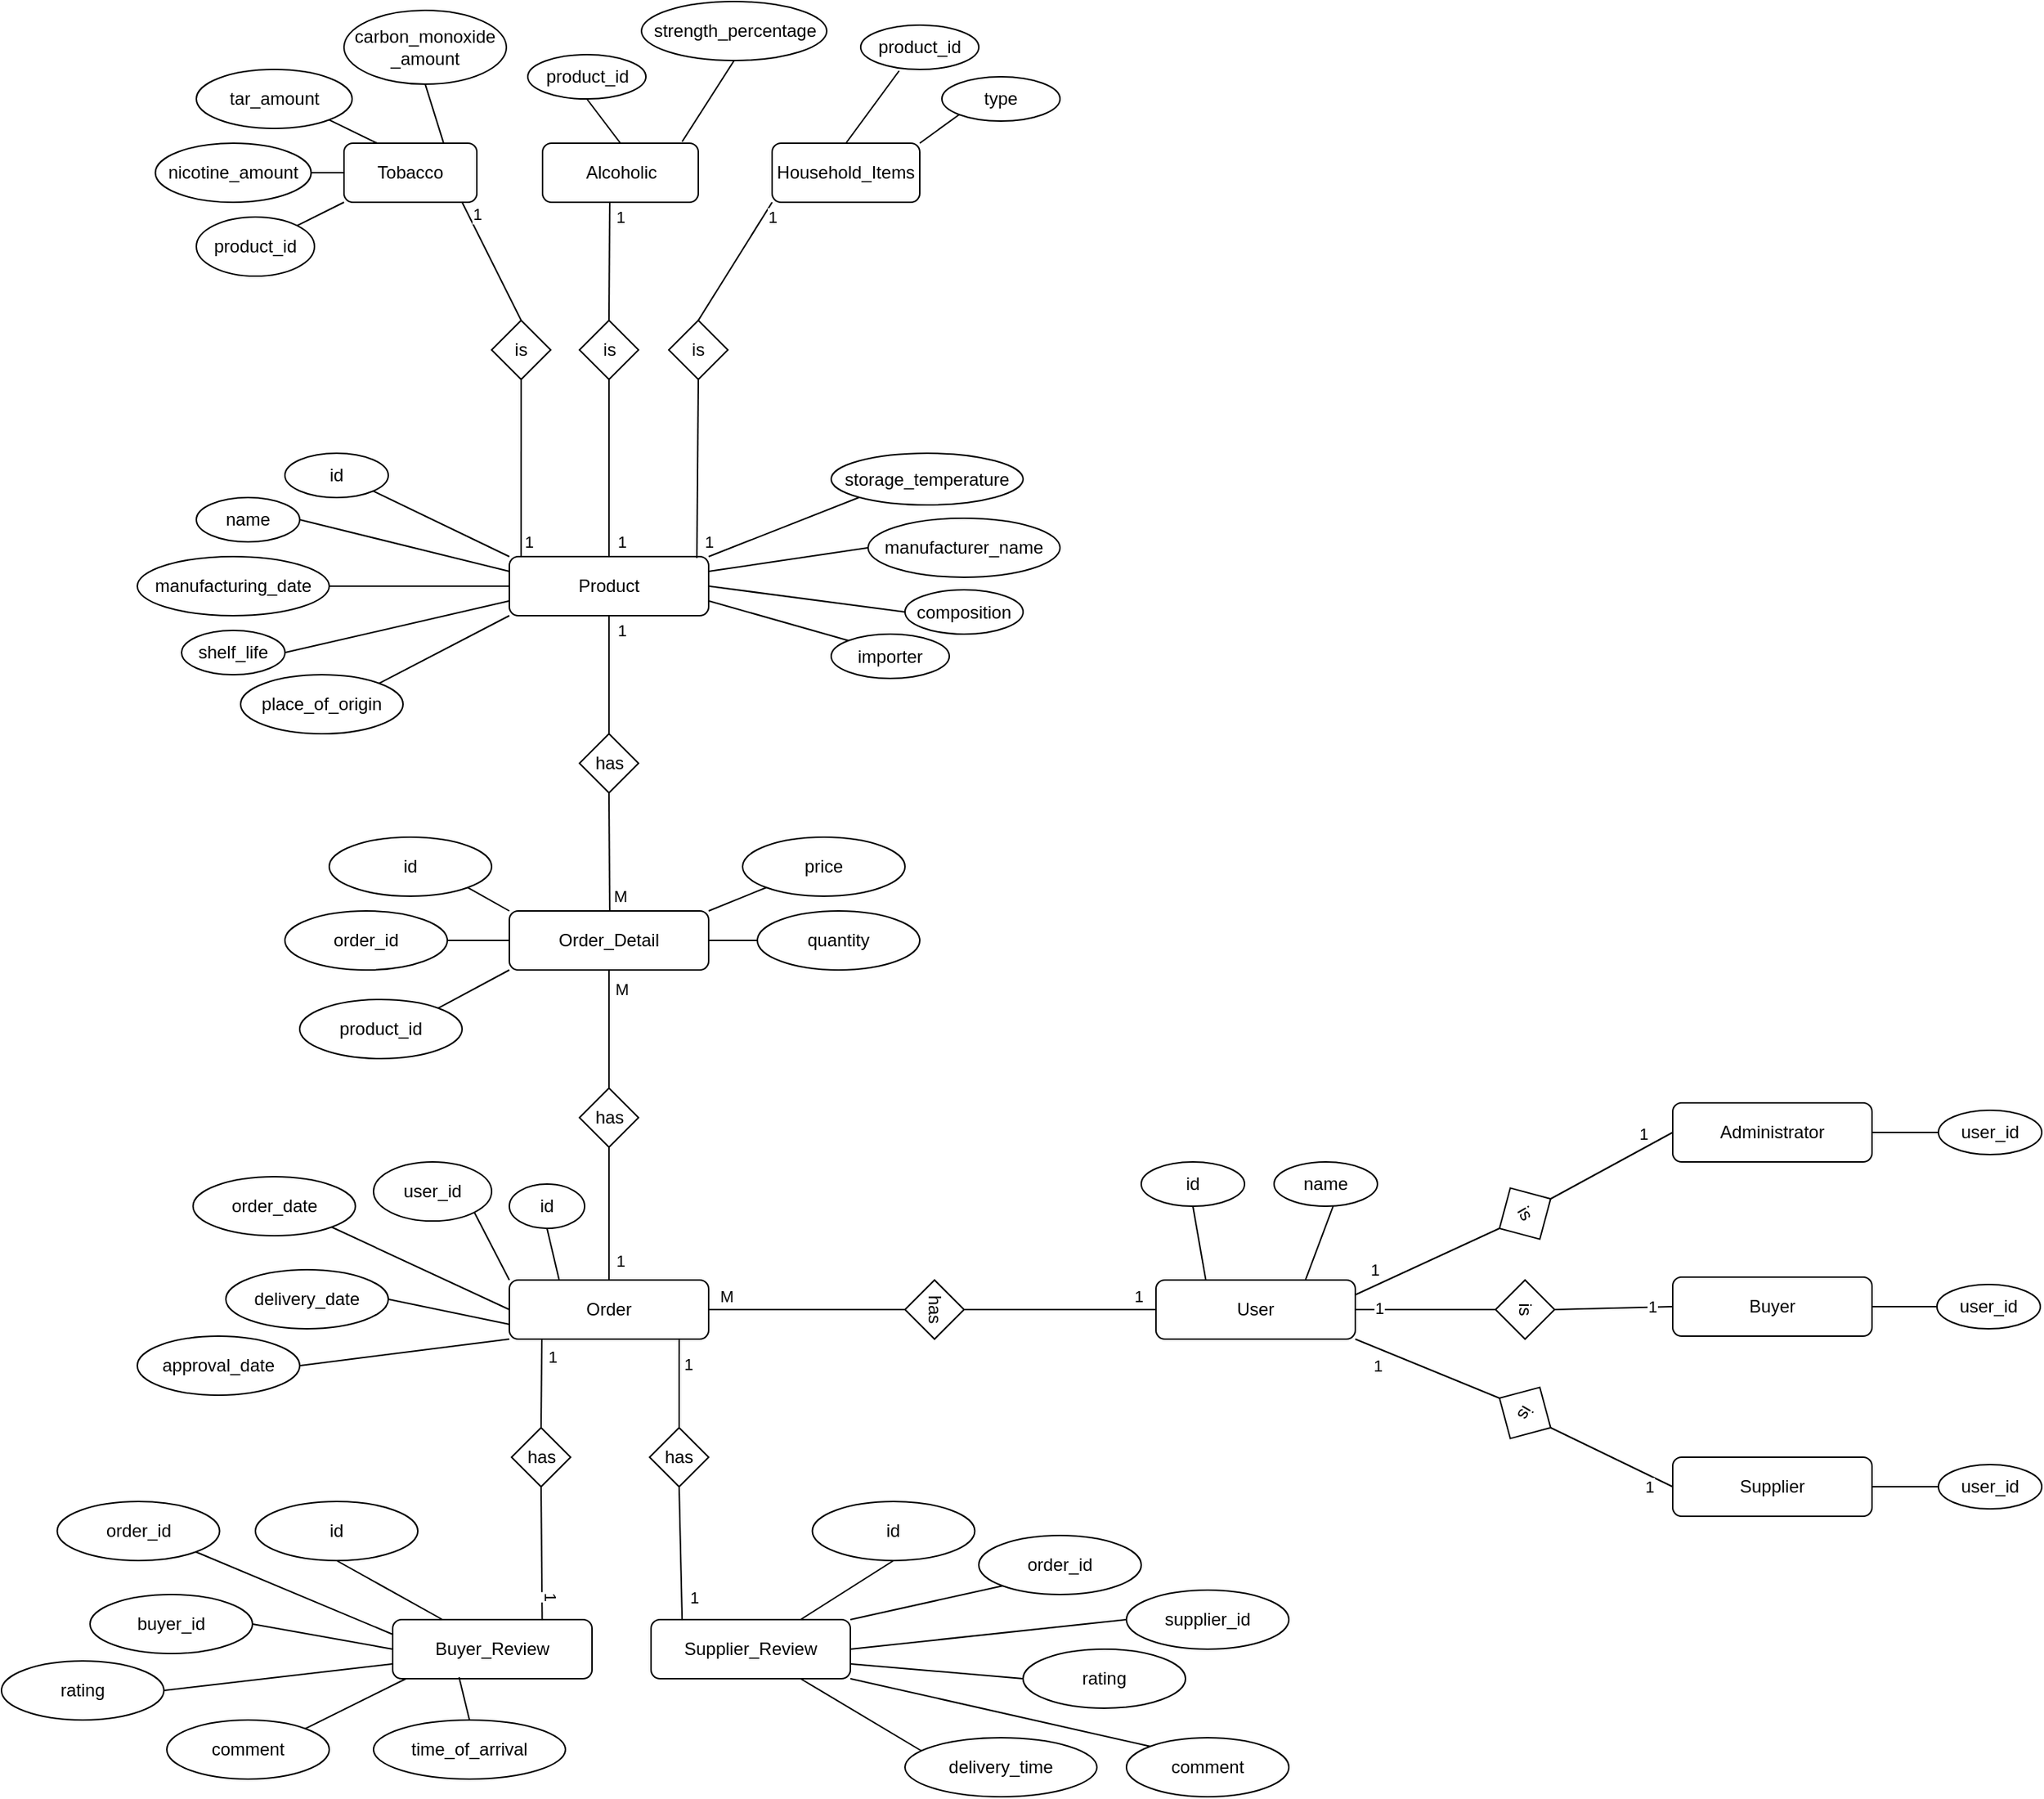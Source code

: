 <mxfile version="24.7.12">
  <diagram name="Page-1" id="4XqVKYdgBiRDm-ss3GNa">
    <mxGraphModel dx="1646" dy="1375" grid="1" gridSize="10" guides="1" tooltips="1" connect="1" arrows="1" fold="1" page="0" pageScale="1" pageWidth="850" pageHeight="1100" math="0" shadow="0">
      <root>
        <mxCell id="0" />
        <mxCell id="1" parent="0" />
        <mxCell id="VyGet-gFBxRApP3kLGEh-1" value="Product" style="rounded=1;whiteSpace=wrap;html=1;" parent="1" vertex="1">
          <mxGeometry x="312" y="-120" width="135" height="40" as="geometry" />
        </mxCell>
        <mxCell id="VyGet-gFBxRApP3kLGEh-2" value="id" style="ellipse;whiteSpace=wrap;html=1;" parent="1" vertex="1">
          <mxGeometry x="160" y="-190" width="70" height="30" as="geometry" />
        </mxCell>
        <mxCell id="VyGet-gFBxRApP3kLGEh-3" value="manufacturer_name" style="ellipse;whiteSpace=wrap;html=1;" parent="1" vertex="1">
          <mxGeometry x="555" y="-146" width="130" height="40" as="geometry" />
        </mxCell>
        <mxCell id="VyGet-gFBxRApP3kLGEh-4" value="place_of_origin" style="ellipse;whiteSpace=wrap;html=1;" parent="1" vertex="1">
          <mxGeometry x="130" y="-40" width="110" height="40" as="geometry" />
        </mxCell>
        <mxCell id="VyGet-gFBxRApP3kLGEh-5" value="shelf_life" style="ellipse;whiteSpace=wrap;html=1;" parent="1" vertex="1">
          <mxGeometry x="90" y="-70" width="70" height="30" as="geometry" />
        </mxCell>
        <mxCell id="VyGet-gFBxRApP3kLGEh-6" value="composition" style="ellipse;whiteSpace=wrap;html=1;" parent="1" vertex="1">
          <mxGeometry x="580" y="-97.5" width="80" height="30" as="geometry" />
        </mxCell>
        <mxCell id="VyGet-gFBxRApP3kLGEh-7" value="storage_temperature" style="ellipse;whiteSpace=wrap;html=1;" parent="1" vertex="1">
          <mxGeometry x="530" y="-190" width="130" height="35" as="geometry" />
        </mxCell>
        <mxCell id="VyGet-gFBxRApP3kLGEh-8" value="importer" style="ellipse;whiteSpace=wrap;html=1;" parent="1" vertex="1">
          <mxGeometry x="530" y="-67.5" width="80" height="30" as="geometry" />
        </mxCell>
        <mxCell id="VyGet-gFBxRApP3kLGEh-9" value="name" style="ellipse;whiteSpace=wrap;html=1;" parent="1" vertex="1">
          <mxGeometry x="100" y="-160" width="70" height="30" as="geometry" />
        </mxCell>
        <mxCell id="VyGet-gFBxRApP3kLGEh-10" value="manufacturing_date" style="ellipse;whiteSpace=wrap;html=1;" parent="1" vertex="1">
          <mxGeometry x="60" y="-120" width="130" height="40" as="geometry" />
        </mxCell>
        <mxCell id="VyGet-gFBxRApP3kLGEh-17" value="" style="endArrow=none;html=1;rounded=0;exitX=1;exitY=1;exitDx=0;exitDy=0;entryX=0;entryY=0;entryDx=0;entryDy=0;" parent="1" source="VyGet-gFBxRApP3kLGEh-2" target="VyGet-gFBxRApP3kLGEh-1" edge="1">
          <mxGeometry width="50" height="50" relative="1" as="geometry">
            <mxPoint x="400" y="50" as="sourcePoint" />
            <mxPoint x="450" as="targetPoint" />
          </mxGeometry>
        </mxCell>
        <mxCell id="VyGet-gFBxRApP3kLGEh-18" value="" style="endArrow=none;html=1;rounded=0;exitX=1;exitY=0.5;exitDx=0;exitDy=0;entryX=0;entryY=0.25;entryDx=0;entryDy=0;" parent="1" source="VyGet-gFBxRApP3kLGEh-9" target="VyGet-gFBxRApP3kLGEh-1" edge="1">
          <mxGeometry width="50" height="50" relative="1" as="geometry">
            <mxPoint x="230" y="-154" as="sourcePoint" />
            <mxPoint x="280" y="-80" as="targetPoint" />
          </mxGeometry>
        </mxCell>
        <mxCell id="VyGet-gFBxRApP3kLGEh-19" value="" style="endArrow=none;html=1;rounded=0;exitX=1;exitY=0.5;exitDx=0;exitDy=0;entryX=0;entryY=0.5;entryDx=0;entryDy=0;" parent="1" source="VyGet-gFBxRApP3kLGEh-10" target="VyGet-gFBxRApP3kLGEh-1" edge="1">
          <mxGeometry width="50" height="50" relative="1" as="geometry">
            <mxPoint x="180" y="-135" as="sourcePoint" />
            <mxPoint x="300" y="-100" as="targetPoint" />
          </mxGeometry>
        </mxCell>
        <mxCell id="VyGet-gFBxRApP3kLGEh-20" value="" style="endArrow=none;html=1;rounded=0;exitX=0;exitY=0.75;exitDx=0;exitDy=0;entryX=1;entryY=0.5;entryDx=0;entryDy=0;" parent="1" source="VyGet-gFBxRApP3kLGEh-1" target="VyGet-gFBxRApP3kLGEh-5" edge="1">
          <mxGeometry width="50" height="50" relative="1" as="geometry">
            <mxPoint x="390" y="60" as="sourcePoint" />
            <mxPoint x="505" y="60" as="targetPoint" />
          </mxGeometry>
        </mxCell>
        <mxCell id="VyGet-gFBxRApP3kLGEh-21" value="" style="endArrow=none;html=1;rounded=0;exitX=0;exitY=1;exitDx=0;exitDy=0;entryX=1;entryY=0;entryDx=0;entryDy=0;" parent="1" source="VyGet-gFBxRApP3kLGEh-1" target="VyGet-gFBxRApP3kLGEh-4" edge="1">
          <mxGeometry width="50" height="50" relative="1" as="geometry">
            <mxPoint x="330" y="-20" as="sourcePoint" />
            <mxPoint x="445" y="-20" as="targetPoint" />
          </mxGeometry>
        </mxCell>
        <mxCell id="VyGet-gFBxRApP3kLGEh-23" value="" style="endArrow=none;html=1;rounded=0;exitX=0;exitY=1;exitDx=0;exitDy=0;entryX=1;entryY=0;entryDx=0;entryDy=0;" parent="1" source="VyGet-gFBxRApP3kLGEh-7" target="VyGet-gFBxRApP3kLGEh-1" edge="1">
          <mxGeometry width="50" height="50" relative="1" as="geometry">
            <mxPoint x="430" y="90" as="sourcePoint" />
            <mxPoint x="545" y="90" as="targetPoint" />
          </mxGeometry>
        </mxCell>
        <mxCell id="VyGet-gFBxRApP3kLGEh-24" value="" style="endArrow=none;html=1;rounded=0;exitX=0;exitY=0.5;exitDx=0;exitDy=0;entryX=1;entryY=0.25;entryDx=0;entryDy=0;" parent="1" source="VyGet-gFBxRApP3kLGEh-3" target="VyGet-gFBxRApP3kLGEh-1" edge="1">
          <mxGeometry width="50" height="50" relative="1" as="geometry">
            <mxPoint x="518" y="-153" as="sourcePoint" />
            <mxPoint x="457" y="-110" as="targetPoint" />
          </mxGeometry>
        </mxCell>
        <mxCell id="VyGet-gFBxRApP3kLGEh-25" value="" style="endArrow=none;html=1;rounded=0;exitX=1;exitY=0.5;exitDx=0;exitDy=0;entryX=0;entryY=0.5;entryDx=0;entryDy=0;" parent="1" source="VyGet-gFBxRApP3kLGEh-1" target="VyGet-gFBxRApP3kLGEh-6" edge="1">
          <mxGeometry width="50" height="50" relative="1" as="geometry">
            <mxPoint x="340" y="70" as="sourcePoint" />
            <mxPoint x="455" y="70" as="targetPoint" />
          </mxGeometry>
        </mxCell>
        <mxCell id="VyGet-gFBxRApP3kLGEh-26" value="" style="endArrow=none;html=1;rounded=0;exitX=1;exitY=0.75;exitDx=0;exitDy=0;entryX=0;entryY=0;entryDx=0;entryDy=0;" parent="1" source="VyGet-gFBxRApP3kLGEh-1" target="VyGet-gFBxRApP3kLGEh-8" edge="1">
          <mxGeometry width="50" height="50" relative="1" as="geometry">
            <mxPoint x="410" y="40" as="sourcePoint" />
            <mxPoint x="525" y="40" as="targetPoint" />
          </mxGeometry>
        </mxCell>
        <mxCell id="VyGet-gFBxRApP3kLGEh-30" value="" style="endArrow=none;html=1;rounded=0;exitX=0.059;exitY=0;exitDx=0;exitDy=0;exitPerimeter=0;entryX=0.5;entryY=1;entryDx=0;entryDy=0;" parent="1" source="VyGet-gFBxRApP3kLGEh-1" target="VyGet-gFBxRApP3kLGEh-33" edge="1">
          <mxGeometry width="50" height="50" relative="1" as="geometry">
            <mxPoint x="400" y="-50" as="sourcePoint" />
            <mxPoint x="320" y="-280" as="targetPoint" />
          </mxGeometry>
        </mxCell>
        <mxCell id="VyGet-gFBxRApP3kLGEh-66" value="1" style="edgeLabel;html=1;align=center;verticalAlign=middle;resizable=0;points=[];" parent="VyGet-gFBxRApP3kLGEh-30" vertex="1" connectable="0">
          <mxGeometry x="-0.6" relative="1" as="geometry">
            <mxPoint x="5" y="14" as="offset" />
          </mxGeometry>
        </mxCell>
        <mxCell id="VyGet-gFBxRApP3kLGEh-31" value="" style="endArrow=none;html=1;rounded=0;exitX=0.5;exitY=0;exitDx=0;exitDy=0;entryX=0.5;entryY=1;entryDx=0;entryDy=0;" parent="1" source="VyGet-gFBxRApP3kLGEh-1" target="VyGet-gFBxRApP3kLGEh-34" edge="1">
          <mxGeometry width="50" height="50" relative="1" as="geometry">
            <mxPoint x="330" y="-110" as="sourcePoint" />
            <mxPoint x="380" y="-280" as="targetPoint" />
          </mxGeometry>
        </mxCell>
        <mxCell id="VyGet-gFBxRApP3kLGEh-68" value="1" style="edgeLabel;html=1;align=center;verticalAlign=middle;resizable=0;points=[];" parent="VyGet-gFBxRApP3kLGEh-31" vertex="1" connectable="0">
          <mxGeometry x="-0.533" y="-3" relative="1" as="geometry">
            <mxPoint x="5" y="18" as="offset" />
          </mxGeometry>
        </mxCell>
        <mxCell id="VyGet-gFBxRApP3kLGEh-32" value="" style="endArrow=none;html=1;rounded=0;exitX=0.941;exitY=0.025;exitDx=0;exitDy=0;exitPerimeter=0;entryX=0.5;entryY=1;entryDx=0;entryDy=0;" parent="1" source="VyGet-gFBxRApP3kLGEh-1" target="VyGet-gFBxRApP3kLGEh-35" edge="1">
          <mxGeometry width="50" height="50" relative="1" as="geometry">
            <mxPoint x="440" y="-200" as="sourcePoint" />
            <mxPoint x="440" y="-280" as="targetPoint" />
          </mxGeometry>
        </mxCell>
        <mxCell id="VyGet-gFBxRApP3kLGEh-70" value="1" style="edgeLabel;html=1;align=center;verticalAlign=middle;resizable=0;points=[];" parent="VyGet-gFBxRApP3kLGEh-32" vertex="1" connectable="0">
          <mxGeometry x="-0.785" y="1" relative="1" as="geometry">
            <mxPoint x="9" y="2" as="offset" />
          </mxGeometry>
        </mxCell>
        <mxCell id="VyGet-gFBxRApP3kLGEh-33" value="is" style="rhombus;whiteSpace=wrap;html=1;" parent="1" vertex="1">
          <mxGeometry x="300" y="-280" width="40" height="40" as="geometry" />
        </mxCell>
        <mxCell id="VyGet-gFBxRApP3kLGEh-34" value="is" style="rhombus;whiteSpace=wrap;html=1;" parent="1" vertex="1">
          <mxGeometry x="359.5" y="-280" width="40" height="40" as="geometry" />
        </mxCell>
        <mxCell id="VyGet-gFBxRApP3kLGEh-35" value="is" style="rhombus;whiteSpace=wrap;html=1;" parent="1" vertex="1">
          <mxGeometry x="420" y="-280" width="40" height="40" as="geometry" />
        </mxCell>
        <mxCell id="VyGet-gFBxRApP3kLGEh-36" value="" style="endArrow=none;html=1;rounded=0;exitX=0.5;exitY=0;exitDx=0;exitDy=0;" parent="1" source="VyGet-gFBxRApP3kLGEh-33" edge="1">
          <mxGeometry width="50" height="50" relative="1" as="geometry">
            <mxPoint x="312" y="-320" as="sourcePoint" />
            <mxPoint x="280" y="-360" as="targetPoint" />
          </mxGeometry>
        </mxCell>
        <mxCell id="VyGet-gFBxRApP3kLGEh-67" value="1" style="edgeLabel;html=1;align=center;verticalAlign=middle;resizable=0;points=[];" parent="VyGet-gFBxRApP3kLGEh-36" vertex="1" connectable="0">
          <mxGeometry x="0.75" relative="1" as="geometry">
            <mxPoint x="5" y="-2" as="offset" />
          </mxGeometry>
        </mxCell>
        <mxCell id="VyGet-gFBxRApP3kLGEh-37" value="" style="endArrow=none;html=1;rounded=0;exitX=0.5;exitY=0;exitDx=0;exitDy=0;" parent="1" source="VyGet-gFBxRApP3kLGEh-34" edge="1">
          <mxGeometry width="50" height="50" relative="1" as="geometry">
            <mxPoint x="379" y="-300" as="sourcePoint" />
            <mxPoint x="380" y="-360" as="targetPoint" />
          </mxGeometry>
        </mxCell>
        <mxCell id="VyGet-gFBxRApP3kLGEh-69" value="1" style="edgeLabel;html=1;align=center;verticalAlign=middle;resizable=0;points=[];" parent="VyGet-gFBxRApP3kLGEh-37" vertex="1" connectable="0">
          <mxGeometry x="0.75" y="1" relative="1" as="geometry">
            <mxPoint x="8" as="offset" />
          </mxGeometry>
        </mxCell>
        <mxCell id="VyGet-gFBxRApP3kLGEh-38" value="" style="endArrow=none;html=1;rounded=0;exitX=0.5;exitY=0;exitDx=0;exitDy=0;entryX=0;entryY=1;entryDx=0;entryDy=0;" parent="1" source="VyGet-gFBxRApP3kLGEh-35" target="VyGet-gFBxRApP3kLGEh-44" edge="1">
          <mxGeometry width="50" height="50" relative="1" as="geometry">
            <mxPoint x="430" y="-300" as="sourcePoint" />
            <mxPoint x="480" y="-360" as="targetPoint" />
          </mxGeometry>
        </mxCell>
        <mxCell id="VyGet-gFBxRApP3kLGEh-71" value="1" style="edgeLabel;html=1;align=center;verticalAlign=middle;resizable=0;points=[];" parent="VyGet-gFBxRApP3kLGEh-38" vertex="1" connectable="0">
          <mxGeometry x="0.418" y="1" relative="1" as="geometry">
            <mxPoint x="15" y="-13" as="offset" />
          </mxGeometry>
        </mxCell>
        <mxCell id="VyGet-gFBxRApP3kLGEh-39" value="Tobacco" style="rounded=1;whiteSpace=wrap;html=1;" parent="1" vertex="1">
          <mxGeometry x="200" y="-400" width="90" height="40" as="geometry" />
        </mxCell>
        <mxCell id="VyGet-gFBxRApP3kLGEh-44" value="Household_Items" style="rounded=1;whiteSpace=wrap;html=1;" parent="1" vertex="1">
          <mxGeometry x="490" y="-400" width="100" height="40" as="geometry" />
        </mxCell>
        <mxCell id="VyGet-gFBxRApP3kLGEh-45" value="Alcoholic" style="rounded=1;whiteSpace=wrap;html=1;" parent="1" vertex="1">
          <mxGeometry x="334.5" y="-400" width="105.5" height="40" as="geometry" />
        </mxCell>
        <mxCell id="VyGet-gFBxRApP3kLGEh-46" value="" style="endArrow=none;html=1;rounded=0;entryX=1;entryY=0;entryDx=0;entryDy=0;exitX=0;exitY=1;exitDx=0;exitDy=0;" parent="1" source="VyGet-gFBxRApP3kLGEh-39" target="VyGet-gFBxRApP3kLGEh-49" edge="1">
          <mxGeometry width="50" height="50" relative="1" as="geometry">
            <mxPoint x="216" y="-400" as="sourcePoint" />
            <mxPoint x="190" y="-440" as="targetPoint" />
          </mxGeometry>
        </mxCell>
        <mxCell id="VyGet-gFBxRApP3kLGEh-47" value="" style="endArrow=none;html=1;rounded=0;exitX=0;exitY=0.5;exitDx=0;exitDy=0;entryX=1;entryY=0.5;entryDx=0;entryDy=0;" parent="1" source="VyGet-gFBxRApP3kLGEh-39" target="VyGet-gFBxRApP3kLGEh-50" edge="1">
          <mxGeometry width="50" height="50" relative="1" as="geometry">
            <mxPoint x="250" y="-450" as="sourcePoint" />
            <mxPoint x="240" y="-440" as="targetPoint" />
          </mxGeometry>
        </mxCell>
        <mxCell id="VyGet-gFBxRApP3kLGEh-48" value="" style="endArrow=none;html=1;rounded=0;exitX=0.25;exitY=0;exitDx=0;exitDy=0;entryX=1;entryY=1;entryDx=0;entryDy=0;" parent="1" source="VyGet-gFBxRApP3kLGEh-39" target="VyGet-gFBxRApP3kLGEh-53" edge="1">
          <mxGeometry width="50" height="50" relative="1" as="geometry">
            <mxPoint x="310" y="-500" as="sourcePoint" />
            <mxPoint x="268" y="-440" as="targetPoint" />
          </mxGeometry>
        </mxCell>
        <mxCell id="VyGet-gFBxRApP3kLGEh-49" value="product_id" style="ellipse;whiteSpace=wrap;html=1;" parent="1" vertex="1">
          <mxGeometry x="100" y="-350" width="80" height="40" as="geometry" />
        </mxCell>
        <mxCell id="VyGet-gFBxRApP3kLGEh-50" value="nicotine_amount" style="ellipse;whiteSpace=wrap;html=1;" parent="1" vertex="1">
          <mxGeometry x="72.25" y="-400" width="105.5" height="40" as="geometry" />
        </mxCell>
        <mxCell id="VyGet-gFBxRApP3kLGEh-53" value="tar_amount" style="ellipse;whiteSpace=wrap;html=1;" parent="1" vertex="1">
          <mxGeometry x="100" y="-450" width="105.5" height="40" as="geometry" />
        </mxCell>
        <mxCell id="VyGet-gFBxRApP3kLGEh-54" value="carbon_monoxide&lt;div&gt;_amount&lt;/div&gt;" style="ellipse;whiteSpace=wrap;html=1;" parent="1" vertex="1">
          <mxGeometry x="200" y="-490" width="110" height="50" as="geometry" />
        </mxCell>
        <mxCell id="VyGet-gFBxRApP3kLGEh-56" value="" style="endArrow=none;html=1;rounded=0;exitX=0.5;exitY=1;exitDx=0;exitDy=0;entryX=0.75;entryY=0;entryDx=0;entryDy=0;" parent="1" source="VyGet-gFBxRApP3kLGEh-54" target="VyGet-gFBxRApP3kLGEh-39" edge="1">
          <mxGeometry width="50" height="50" relative="1" as="geometry">
            <mxPoint x="233" y="-390" as="sourcePoint" />
            <mxPoint x="210" y="-406" as="targetPoint" />
          </mxGeometry>
        </mxCell>
        <mxCell id="VyGet-gFBxRApP3kLGEh-57" value="strength_percentage" style="ellipse;whiteSpace=wrap;html=1;" parent="1" vertex="1">
          <mxGeometry x="401.5" y="-496" width="125.5" height="40" as="geometry" />
        </mxCell>
        <mxCell id="VyGet-gFBxRApP3kLGEh-58" value="" style="endArrow=none;html=1;rounded=0;exitX=0.5;exitY=1;exitDx=0;exitDy=0;entryX=0.896;entryY=-0.025;entryDx=0;entryDy=0;entryPerimeter=0;" parent="1" source="VyGet-gFBxRApP3kLGEh-57" target="VyGet-gFBxRApP3kLGEh-45" edge="1">
          <mxGeometry width="50" height="50" relative="1" as="geometry">
            <mxPoint x="278" y="-410" as="sourcePoint" />
            <mxPoint x="278" y="-390" as="targetPoint" />
          </mxGeometry>
        </mxCell>
        <mxCell id="VyGet-gFBxRApP3kLGEh-59" value="product_id" style="ellipse;whiteSpace=wrap;html=1;" parent="1" vertex="1">
          <mxGeometry x="324.5" y="-460" width="80" height="30" as="geometry" />
        </mxCell>
        <mxCell id="VyGet-gFBxRApP3kLGEh-60" value="" style="endArrow=none;html=1;rounded=0;entryX=0.5;entryY=0;entryDx=0;entryDy=0;exitX=0.5;exitY=1;exitDx=0;exitDy=0;" parent="1" source="VyGet-gFBxRApP3kLGEh-59" target="VyGet-gFBxRApP3kLGEh-45" edge="1">
          <mxGeometry width="50" height="50" relative="1" as="geometry">
            <mxPoint x="210" y="-350" as="sourcePoint" />
            <mxPoint x="178" y="-334" as="targetPoint" />
          </mxGeometry>
        </mxCell>
        <mxCell id="VyGet-gFBxRApP3kLGEh-61" value="product_id" style="ellipse;whiteSpace=wrap;html=1;" parent="1" vertex="1">
          <mxGeometry x="550" y="-480" width="80" height="30" as="geometry" />
        </mxCell>
        <mxCell id="VyGet-gFBxRApP3kLGEh-62" value="" style="endArrow=none;html=1;rounded=0;entryX=0.325;entryY=1.033;entryDx=0;entryDy=0;exitX=0.5;exitY=0;exitDx=0;exitDy=0;entryPerimeter=0;" parent="1" source="VyGet-gFBxRApP3kLGEh-44" target="VyGet-gFBxRApP3kLGEh-61" edge="1">
          <mxGeometry width="50" height="50" relative="1" as="geometry">
            <mxPoint x="375" y="-420" as="sourcePoint" />
            <mxPoint x="397" y="-390" as="targetPoint" />
          </mxGeometry>
        </mxCell>
        <mxCell id="VyGet-gFBxRApP3kLGEh-63" value="" style="endArrow=none;html=1;rounded=0;exitX=1;exitY=0;exitDx=0;exitDy=0;entryX=0;entryY=1;entryDx=0;entryDy=0;" parent="1" source="VyGet-gFBxRApP3kLGEh-44" target="VyGet-gFBxRApP3kLGEh-64" edge="1">
          <mxGeometry width="50" height="50" relative="1" as="geometry">
            <mxPoint x="550" y="-390" as="sourcePoint" />
            <mxPoint x="620" y="-420" as="targetPoint" />
          </mxGeometry>
        </mxCell>
        <mxCell id="VyGet-gFBxRApP3kLGEh-64" value="type" style="ellipse;whiteSpace=wrap;html=1;" parent="1" vertex="1">
          <mxGeometry x="605" y="-445" width="80" height="30" as="geometry" />
        </mxCell>
        <mxCell id="5VRgg_MjnfKO351LVxNz-1" value="" style="endArrow=none;html=1;rounded=0;entryX=0.5;entryY=1;entryDx=0;entryDy=0;exitX=0.5;exitY=0;exitDx=0;exitDy=0;" edge="1" parent="1" source="5VRgg_MjnfKO351LVxNz-3">
          <mxGeometry width="50" height="50" relative="1" as="geometry">
            <mxPoint x="380" y="30" as="sourcePoint" />
            <mxPoint x="379.5" y="-80" as="targetPoint" />
          </mxGeometry>
        </mxCell>
        <mxCell id="5VRgg_MjnfKO351LVxNz-105" value="1" style="edgeLabel;html=1;align=center;verticalAlign=middle;resizable=0;points=[];" vertex="1" connectable="0" parent="5VRgg_MjnfKO351LVxNz-1">
          <mxGeometry x="0.75" relative="1" as="geometry">
            <mxPoint x="8" as="offset" />
          </mxGeometry>
        </mxCell>
        <mxCell id="5VRgg_MjnfKO351LVxNz-3" value="has" style="rhombus;whiteSpace=wrap;html=1;" vertex="1" parent="1">
          <mxGeometry x="359.5" width="40" height="40" as="geometry" />
        </mxCell>
        <mxCell id="5VRgg_MjnfKO351LVxNz-4" value="" style="endArrow=none;html=1;rounded=0;entryX=0.5;entryY=1;entryDx=0;entryDy=0;" edge="1" parent="1" target="5VRgg_MjnfKO351LVxNz-3">
          <mxGeometry width="50" height="50" relative="1" as="geometry">
            <mxPoint x="380" y="120" as="sourcePoint" />
            <mxPoint x="379" y="50" as="targetPoint" />
          </mxGeometry>
        </mxCell>
        <mxCell id="5VRgg_MjnfKO351LVxNz-106" value="M" style="edgeLabel;html=1;align=center;verticalAlign=middle;resizable=0;points=[];" vertex="1" connectable="0" parent="5VRgg_MjnfKO351LVxNz-4">
          <mxGeometry x="-0.675" relative="1" as="geometry">
            <mxPoint x="7" y="3" as="offset" />
          </mxGeometry>
        </mxCell>
        <mxCell id="5VRgg_MjnfKO351LVxNz-7" value="Order_Detail" style="rounded=1;whiteSpace=wrap;html=1;" vertex="1" parent="1">
          <mxGeometry x="312" y="120" width="135" height="40" as="geometry" />
        </mxCell>
        <mxCell id="5VRgg_MjnfKO351LVxNz-8" value="" style="endArrow=none;html=1;rounded=0;exitX=0;exitY=0;exitDx=0;exitDy=0;entryX=1;entryY=1;entryDx=0;entryDy=0;" edge="1" parent="1" source="5VRgg_MjnfKO351LVxNz-7" target="5VRgg_MjnfKO351LVxNz-13">
          <mxGeometry width="50" height="50" relative="1" as="geometry">
            <mxPoint x="278" y="140" as="sourcePoint" />
            <mxPoint x="270" y="110" as="targetPoint" />
          </mxGeometry>
        </mxCell>
        <mxCell id="5VRgg_MjnfKO351LVxNz-9" value="" style="endArrow=none;html=1;rounded=0;exitX=0;exitY=0.5;exitDx=0;exitDy=0;entryX=1;entryY=0.5;entryDx=0;entryDy=0;" edge="1" parent="1" source="5VRgg_MjnfKO351LVxNz-7" target="5VRgg_MjnfKO351LVxNz-14">
          <mxGeometry width="50" height="50" relative="1" as="geometry">
            <mxPoint x="332" y="-60" as="sourcePoint" />
            <mxPoint x="270" y="140" as="targetPoint" />
          </mxGeometry>
        </mxCell>
        <mxCell id="5VRgg_MjnfKO351LVxNz-10" value="" style="endArrow=none;html=1;rounded=0;exitX=0;exitY=1;exitDx=0;exitDy=0;entryX=1;entryY=0;entryDx=0;entryDy=0;" edge="1" parent="1" source="5VRgg_MjnfKO351LVxNz-7" target="5VRgg_MjnfKO351LVxNz-15">
          <mxGeometry width="50" height="50" relative="1" as="geometry">
            <mxPoint x="342" y="-50" as="sourcePoint" />
            <mxPoint x="280" y="170" as="targetPoint" />
          </mxGeometry>
        </mxCell>
        <mxCell id="5VRgg_MjnfKO351LVxNz-11" value="" style="endArrow=none;html=1;rounded=0;entryX=1;entryY=0;entryDx=0;entryDy=0;exitX=0;exitY=1;exitDx=0;exitDy=0;" edge="1" parent="1" source="5VRgg_MjnfKO351LVxNz-17" target="5VRgg_MjnfKO351LVxNz-7">
          <mxGeometry width="50" height="50" relative="1" as="geometry">
            <mxPoint x="480" y="100" as="sourcePoint" />
            <mxPoint x="264" y="6" as="targetPoint" />
          </mxGeometry>
        </mxCell>
        <mxCell id="5VRgg_MjnfKO351LVxNz-12" value="" style="endArrow=none;html=1;rounded=0;entryX=1;entryY=0.5;entryDx=0;entryDy=0;exitX=0;exitY=0.5;exitDx=0;exitDy=0;" edge="1" parent="1" source="5VRgg_MjnfKO351LVxNz-16" target="5VRgg_MjnfKO351LVxNz-7">
          <mxGeometry width="50" height="50" relative="1" as="geometry">
            <mxPoint x="480" y="140" as="sourcePoint" />
            <mxPoint x="274" y="16" as="targetPoint" />
          </mxGeometry>
        </mxCell>
        <mxCell id="5VRgg_MjnfKO351LVxNz-13" value="id" style="ellipse;whiteSpace=wrap;html=1;" vertex="1" parent="1">
          <mxGeometry x="190" y="70" width="110" height="40" as="geometry" />
        </mxCell>
        <mxCell id="5VRgg_MjnfKO351LVxNz-14" value="order_id" style="ellipse;whiteSpace=wrap;html=1;" vertex="1" parent="1">
          <mxGeometry x="160" y="120" width="110" height="40" as="geometry" />
        </mxCell>
        <mxCell id="5VRgg_MjnfKO351LVxNz-15" value="product_id" style="ellipse;whiteSpace=wrap;html=1;" vertex="1" parent="1">
          <mxGeometry x="170" y="180" width="110" height="40" as="geometry" />
        </mxCell>
        <mxCell id="5VRgg_MjnfKO351LVxNz-16" value="quantity" style="ellipse;whiteSpace=wrap;html=1;" vertex="1" parent="1">
          <mxGeometry x="480" y="120" width="110" height="40" as="geometry" />
        </mxCell>
        <mxCell id="5VRgg_MjnfKO351LVxNz-17" value="price" style="ellipse;whiteSpace=wrap;html=1;" vertex="1" parent="1">
          <mxGeometry x="470" y="70" width="110" height="40" as="geometry" />
        </mxCell>
        <mxCell id="5VRgg_MjnfKO351LVxNz-18" value="has" style="rhombus;whiteSpace=wrap;html=1;" vertex="1" parent="1">
          <mxGeometry x="359.5" y="240" width="40" height="40" as="geometry" />
        </mxCell>
        <mxCell id="5VRgg_MjnfKO351LVxNz-19" value="" style="endArrow=none;html=1;rounded=0;exitX=0.5;exitY=0;exitDx=0;exitDy=0;entryX=0.5;entryY=1;entryDx=0;entryDy=0;" edge="1" source="5VRgg_MjnfKO351LVxNz-18" parent="1" target="5VRgg_MjnfKO351LVxNz-7">
          <mxGeometry width="50" height="50" relative="1" as="geometry">
            <mxPoint x="380" y="270" as="sourcePoint" />
            <mxPoint x="380" y="170" as="targetPoint" />
          </mxGeometry>
        </mxCell>
        <mxCell id="5VRgg_MjnfKO351LVxNz-114" value="M" style="edgeLabel;html=1;align=center;verticalAlign=middle;resizable=0;points=[];" vertex="1" connectable="0" parent="5VRgg_MjnfKO351LVxNz-19">
          <mxGeometry x="0.675" y="-1" relative="1" as="geometry">
            <mxPoint x="7" as="offset" />
          </mxGeometry>
        </mxCell>
        <mxCell id="5VRgg_MjnfKO351LVxNz-20" value="" style="endArrow=none;html=1;rounded=0;entryX=0.5;entryY=1;entryDx=0;entryDy=0;exitX=0.5;exitY=0;exitDx=0;exitDy=0;" edge="1" target="5VRgg_MjnfKO351LVxNz-18" parent="1" source="5VRgg_MjnfKO351LVxNz-29">
          <mxGeometry width="50" height="50" relative="1" as="geometry">
            <mxPoint x="380" y="360" as="sourcePoint" />
            <mxPoint x="379" y="290" as="targetPoint" />
          </mxGeometry>
        </mxCell>
        <mxCell id="5VRgg_MjnfKO351LVxNz-115" value="1" style="edgeLabel;html=1;align=center;verticalAlign=middle;resizable=0;points=[];" vertex="1" connectable="0" parent="5VRgg_MjnfKO351LVxNz-20">
          <mxGeometry x="-0.711" y="-2" relative="1" as="geometry">
            <mxPoint x="5" as="offset" />
          </mxGeometry>
        </mxCell>
        <mxCell id="5VRgg_MjnfKO351LVxNz-23" value="" style="endArrow=none;html=1;rounded=0;exitX=0.25;exitY=0;exitDx=0;exitDy=0;entryX=0.5;entryY=1;entryDx=0;entryDy=0;" edge="1" source="5VRgg_MjnfKO351LVxNz-29" target="5VRgg_MjnfKO351LVxNz-26" parent="1">
          <mxGeometry width="50" height="50" relative="1" as="geometry">
            <mxPoint x="278" y="380" as="sourcePoint" />
            <mxPoint x="270" y="350" as="targetPoint" />
          </mxGeometry>
        </mxCell>
        <mxCell id="5VRgg_MjnfKO351LVxNz-24" value="" style="endArrow=none;html=1;rounded=0;exitX=0;exitY=0;exitDx=0;exitDy=0;entryX=1;entryY=1;entryDx=0;entryDy=0;" edge="1" source="5VRgg_MjnfKO351LVxNz-29" target="5VRgg_MjnfKO351LVxNz-27" parent="1">
          <mxGeometry width="50" height="50" relative="1" as="geometry">
            <mxPoint x="332" y="180" as="sourcePoint" />
            <mxPoint x="270" y="380" as="targetPoint" />
          </mxGeometry>
        </mxCell>
        <mxCell id="5VRgg_MjnfKO351LVxNz-25" value="" style="endArrow=none;html=1;rounded=0;exitX=0;exitY=0.5;exitDx=0;exitDy=0;entryX=1;entryY=1;entryDx=0;entryDy=0;" edge="1" source="5VRgg_MjnfKO351LVxNz-29" target="5VRgg_MjnfKO351LVxNz-28" parent="1">
          <mxGeometry width="50" height="50" relative="1" as="geometry">
            <mxPoint x="342" y="190" as="sourcePoint" />
            <mxPoint x="280" y="410" as="targetPoint" />
          </mxGeometry>
        </mxCell>
        <mxCell id="5VRgg_MjnfKO351LVxNz-26" value="id" style="ellipse;whiteSpace=wrap;html=1;" vertex="1" parent="1">
          <mxGeometry x="312" y="305" width="51" height="30" as="geometry" />
        </mxCell>
        <mxCell id="5VRgg_MjnfKO351LVxNz-27" value="user_id" style="ellipse;whiteSpace=wrap;html=1;" vertex="1" parent="1">
          <mxGeometry x="220" y="290" width="80" height="40" as="geometry" />
        </mxCell>
        <mxCell id="5VRgg_MjnfKO351LVxNz-28" value="order_date" style="ellipse;whiteSpace=wrap;html=1;" vertex="1" parent="1">
          <mxGeometry x="97.75" y="300" width="110" height="40" as="geometry" />
        </mxCell>
        <mxCell id="5VRgg_MjnfKO351LVxNz-29" value="Order" style="rounded=1;whiteSpace=wrap;html=1;" vertex="1" parent="1">
          <mxGeometry x="312" y="370" width="135" height="40" as="geometry" />
        </mxCell>
        <mxCell id="5VRgg_MjnfKO351LVxNz-31" value="approval_date" style="ellipse;whiteSpace=wrap;html=1;" vertex="1" parent="1">
          <mxGeometry x="60" y="408" width="110" height="40" as="geometry" />
        </mxCell>
        <mxCell id="5VRgg_MjnfKO351LVxNz-32" value="" style="endArrow=none;html=1;rounded=0;entryX=1;entryY=0.5;entryDx=0;entryDy=0;exitX=0;exitY=1;exitDx=0;exitDy=0;" edge="1" parent="1" source="5VRgg_MjnfKO351LVxNz-29" target="5VRgg_MjnfKO351LVxNz-31">
          <mxGeometry width="50" height="50" relative="1" as="geometry">
            <mxPoint x="310" y="420" as="sourcePoint" />
            <mxPoint x="250" y="380" as="targetPoint" />
          </mxGeometry>
        </mxCell>
        <mxCell id="5VRgg_MjnfKO351LVxNz-33" value="delivery_date" style="ellipse;whiteSpace=wrap;html=1;" vertex="1" parent="1">
          <mxGeometry x="120" y="363" width="110" height="40" as="geometry" />
        </mxCell>
        <mxCell id="5VRgg_MjnfKO351LVxNz-34" value="" style="endArrow=none;html=1;rounded=0;entryX=1;entryY=0.5;entryDx=0;entryDy=0;exitX=0;exitY=0.75;exitDx=0;exitDy=0;" edge="1" parent="1" source="5VRgg_MjnfKO351LVxNz-29" target="5VRgg_MjnfKO351LVxNz-33">
          <mxGeometry width="50" height="50" relative="1" as="geometry">
            <mxPoint x="320" y="440" as="sourcePoint" />
            <mxPoint x="250" y="410" as="targetPoint" />
          </mxGeometry>
        </mxCell>
        <mxCell id="5VRgg_MjnfKO351LVxNz-35" value="has" style="rhombus;whiteSpace=wrap;html=1;rotation=90;" vertex="1" parent="1">
          <mxGeometry x="580" y="370" width="40" height="40" as="geometry" />
        </mxCell>
        <mxCell id="5VRgg_MjnfKO351LVxNz-36" value="" style="endArrow=none;html=1;rounded=0;exitX=0.5;exitY=0;exitDx=0;exitDy=0;" edge="1" source="5VRgg_MjnfKO351LVxNz-35" parent="1">
          <mxGeometry width="50" height="50" relative="1" as="geometry">
            <mxPoint x="630.5" y="330" as="sourcePoint" />
            <mxPoint x="750" y="390" as="targetPoint" />
          </mxGeometry>
        </mxCell>
        <mxCell id="5VRgg_MjnfKO351LVxNz-109" value="1" style="edgeLabel;html=1;align=center;verticalAlign=middle;resizable=0;points=[];" vertex="1" connectable="0" parent="5VRgg_MjnfKO351LVxNz-36">
          <mxGeometry x="0.815" relative="1" as="geometry">
            <mxPoint y="-9" as="offset" />
          </mxGeometry>
        </mxCell>
        <mxCell id="5VRgg_MjnfKO351LVxNz-37" value="" style="endArrow=none;html=1;rounded=0;entryX=0.5;entryY=1;entryDx=0;entryDy=0;exitX=1;exitY=0.5;exitDx=0;exitDy=0;" edge="1" target="5VRgg_MjnfKO351LVxNz-35" parent="1" source="5VRgg_MjnfKO351LVxNz-29">
          <mxGeometry width="50" height="50" relative="1" as="geometry">
            <mxPoint x="630.5" y="430" as="sourcePoint" />
            <mxPoint x="629.5" y="350" as="targetPoint" />
          </mxGeometry>
        </mxCell>
        <mxCell id="5VRgg_MjnfKO351LVxNz-108" value="M" style="edgeLabel;html=1;align=center;verticalAlign=middle;resizable=0;points=[];" vertex="1" connectable="0" parent="5VRgg_MjnfKO351LVxNz-37">
          <mxGeometry x="-0.82" y="-2" relative="1" as="geometry">
            <mxPoint y="-11" as="offset" />
          </mxGeometry>
        </mxCell>
        <mxCell id="5VRgg_MjnfKO351LVxNz-38" value="User" style="rounded=1;whiteSpace=wrap;html=1;" vertex="1" parent="1">
          <mxGeometry x="750" y="370" width="135" height="40" as="geometry" />
        </mxCell>
        <mxCell id="5VRgg_MjnfKO351LVxNz-41" value="" style="endArrow=none;html=1;rounded=0;entryX=0.25;entryY=0;entryDx=0;entryDy=0;exitX=0.5;exitY=1;exitDx=0;exitDy=0;" edge="1" parent="1" source="5VRgg_MjnfKO351LVxNz-42" target="5VRgg_MjnfKO351LVxNz-38">
          <mxGeometry width="50" height="50" relative="1" as="geometry">
            <mxPoint x="784" y="320" as="sourcePoint" />
            <mxPoint x="880" y="312" as="targetPoint" />
          </mxGeometry>
        </mxCell>
        <mxCell id="5VRgg_MjnfKO351LVxNz-42" value="id" style="ellipse;whiteSpace=wrap;html=1;" vertex="1" parent="1">
          <mxGeometry x="740" y="290" width="70" height="30" as="geometry" />
        </mxCell>
        <mxCell id="5VRgg_MjnfKO351LVxNz-43" value="" style="endArrow=none;html=1;rounded=0;entryX=0.75;entryY=0;entryDx=0;entryDy=0;" edge="1" parent="1" target="5VRgg_MjnfKO351LVxNz-38">
          <mxGeometry width="50" height="50" relative="1" as="geometry">
            <mxPoint x="870" y="320" as="sourcePoint" />
            <mxPoint x="794" y="380" as="targetPoint" />
          </mxGeometry>
        </mxCell>
        <mxCell id="5VRgg_MjnfKO351LVxNz-44" value="name" style="ellipse;whiteSpace=wrap;html=1;" vertex="1" parent="1">
          <mxGeometry x="830" y="290" width="70" height="30" as="geometry" />
        </mxCell>
        <mxCell id="5VRgg_MjnfKO351LVxNz-46" value="is" style="rhombus;whiteSpace=wrap;html=1;rotation=60;" vertex="1" parent="1">
          <mxGeometry x="980" y="305" width="40" height="40" as="geometry" />
        </mxCell>
        <mxCell id="5VRgg_MjnfKO351LVxNz-47" value="" style="endArrow=none;html=1;rounded=0;entryX=0.5;entryY=1;entryDx=0;entryDy=0;exitX=1;exitY=0.25;exitDx=0;exitDy=0;" edge="1" target="5VRgg_MjnfKO351LVxNz-46" parent="1" source="5VRgg_MjnfKO351LVxNz-38">
          <mxGeometry width="50" height="50" relative="1" as="geometry">
            <mxPoint x="910" y="380" as="sourcePoint" />
            <mxPoint x="1037.5" y="340" as="targetPoint" />
          </mxGeometry>
        </mxCell>
        <mxCell id="5VRgg_MjnfKO351LVxNz-116" value="1" style="edgeLabel;html=1;align=center;verticalAlign=middle;resizable=0;points=[];" vertex="1" connectable="0" parent="5VRgg_MjnfKO351LVxNz-47">
          <mxGeometry x="-0.734" relative="1" as="geometry">
            <mxPoint y="-11" as="offset" />
          </mxGeometry>
        </mxCell>
        <mxCell id="5VRgg_MjnfKO351LVxNz-48" value="1" style="endArrow=none;html=1;rounded=0;exitX=0.5;exitY=0;exitDx=0;exitDy=0;entryX=0;entryY=0.5;entryDx=0;entryDy=0;" edge="1" source="5VRgg_MjnfKO351LVxNz-46" parent="1" target="5VRgg_MjnfKO351LVxNz-49">
          <mxGeometry x="0.627" y="10" width="50" height="50" relative="1" as="geometry">
            <mxPoint x="1038.5" y="320" as="sourcePoint" />
            <mxPoint x="1090" y="420" as="targetPoint" />
            <mxPoint y="1" as="offset" />
          </mxGeometry>
        </mxCell>
        <mxCell id="5VRgg_MjnfKO351LVxNz-49" value="Administrator" style="rounded=1;whiteSpace=wrap;html=1;" vertex="1" parent="1">
          <mxGeometry x="1100" y="250" width="135" height="40" as="geometry" />
        </mxCell>
        <mxCell id="5VRgg_MjnfKO351LVxNz-52" value="is" style="rhombus;whiteSpace=wrap;html=1;rotation=90;" vertex="1" parent="1">
          <mxGeometry x="980" y="370" width="40" height="40" as="geometry" />
        </mxCell>
        <mxCell id="5VRgg_MjnfKO351LVxNz-53" value="" style="endArrow=none;html=1;rounded=0;entryX=0.5;entryY=1;entryDx=0;entryDy=0;exitX=1;exitY=0.5;exitDx=0;exitDy=0;" edge="1" parent="1" target="5VRgg_MjnfKO351LVxNz-52" source="5VRgg_MjnfKO351LVxNz-38">
          <mxGeometry width="50" height="50" relative="1" as="geometry">
            <mxPoint x="895" y="450" as="sourcePoint" />
            <mxPoint x="1047.5" y="410" as="targetPoint" />
          </mxGeometry>
        </mxCell>
        <mxCell id="5VRgg_MjnfKO351LVxNz-117" value="1" style="edgeLabel;html=1;align=center;verticalAlign=middle;resizable=0;points=[];" vertex="1" connectable="0" parent="5VRgg_MjnfKO351LVxNz-53">
          <mxGeometry x="-0.663" y="1" relative="1" as="geometry">
            <mxPoint as="offset" />
          </mxGeometry>
        </mxCell>
        <mxCell id="5VRgg_MjnfKO351LVxNz-54" value="" style="endArrow=none;html=1;rounded=0;exitX=0.5;exitY=0;exitDx=0;exitDy=0;entryX=0;entryY=0.5;entryDx=0;entryDy=0;" edge="1" parent="1" source="5VRgg_MjnfKO351LVxNz-52" target="5VRgg_MjnfKO351LVxNz-55">
          <mxGeometry width="50" height="50" relative="1" as="geometry">
            <mxPoint x="1048.5" y="390" as="sourcePoint" />
            <mxPoint x="1100" y="490" as="targetPoint" />
          </mxGeometry>
        </mxCell>
        <mxCell id="5VRgg_MjnfKO351LVxNz-118" value="1" style="edgeLabel;html=1;align=center;verticalAlign=middle;resizable=0;points=[];" vertex="1" connectable="0" parent="5VRgg_MjnfKO351LVxNz-54">
          <mxGeometry x="0.651" y="1" relative="1" as="geometry">
            <mxPoint as="offset" />
          </mxGeometry>
        </mxCell>
        <mxCell id="5VRgg_MjnfKO351LVxNz-55" value="Buyer" style="rounded=1;whiteSpace=wrap;html=1;" vertex="1" parent="1">
          <mxGeometry x="1100" y="368" width="135" height="40" as="geometry" />
        </mxCell>
        <mxCell id="5VRgg_MjnfKO351LVxNz-56" value="is" style="rhombus;whiteSpace=wrap;html=1;rotation=120;" vertex="1" parent="1">
          <mxGeometry x="980" y="440" width="40" height="40" as="geometry" />
        </mxCell>
        <mxCell id="5VRgg_MjnfKO351LVxNz-57" value="" style="endArrow=none;html=1;rounded=0;entryX=0.5;entryY=1;entryDx=0;entryDy=0;exitX=1;exitY=1;exitDx=0;exitDy=0;" edge="1" parent="1" target="5VRgg_MjnfKO351LVxNz-56" source="5VRgg_MjnfKO351LVxNz-38">
          <mxGeometry width="50" height="50" relative="1" as="geometry">
            <mxPoint x="885" y="540" as="sourcePoint" />
            <mxPoint x="1037.5" y="500" as="targetPoint" />
          </mxGeometry>
        </mxCell>
        <mxCell id="5VRgg_MjnfKO351LVxNz-119" value="1" style="edgeLabel;html=1;align=center;verticalAlign=middle;resizable=0;points=[];" vertex="1" connectable="0" parent="5VRgg_MjnfKO351LVxNz-57">
          <mxGeometry x="-0.687" y="-1" relative="1" as="geometry">
            <mxPoint y="11" as="offset" />
          </mxGeometry>
        </mxCell>
        <mxCell id="5VRgg_MjnfKO351LVxNz-58" value="" style="endArrow=none;html=1;rounded=0;exitX=0.5;exitY=0;exitDx=0;exitDy=0;entryX=0;entryY=0.5;entryDx=0;entryDy=0;" edge="1" parent="1" source="5VRgg_MjnfKO351LVxNz-56" target="5VRgg_MjnfKO351LVxNz-59">
          <mxGeometry width="50" height="50" relative="1" as="geometry">
            <mxPoint x="1038.5" y="480" as="sourcePoint" />
            <mxPoint x="1090" y="580" as="targetPoint" />
          </mxGeometry>
        </mxCell>
        <mxCell id="5VRgg_MjnfKO351LVxNz-120" value="1" style="edgeLabel;html=1;align=center;verticalAlign=middle;resizable=0;points=[];" vertex="1" connectable="0" parent="5VRgg_MjnfKO351LVxNz-58">
          <mxGeometry x="0.592" y="2" relative="1" as="geometry">
            <mxPoint y="10" as="offset" />
          </mxGeometry>
        </mxCell>
        <mxCell id="5VRgg_MjnfKO351LVxNz-59" value="Supplier" style="rounded=1;whiteSpace=wrap;html=1;" vertex="1" parent="1">
          <mxGeometry x="1100" y="490" width="135" height="40" as="geometry" />
        </mxCell>
        <mxCell id="5VRgg_MjnfKO351LVxNz-60" value="" style="endArrow=none;html=1;rounded=0;entryX=1;entryY=0.5;entryDx=0;entryDy=0;exitX=0;exitY=0.5;exitDx=0;exitDy=0;" edge="1" parent="1" source="5VRgg_MjnfKO351LVxNz-61" target="5VRgg_MjnfKO351LVxNz-49">
          <mxGeometry width="50" height="50" relative="1" as="geometry">
            <mxPoint x="1300" y="270" as="sourcePoint" />
            <mxPoint x="861" y="380" as="targetPoint" />
          </mxGeometry>
        </mxCell>
        <mxCell id="5VRgg_MjnfKO351LVxNz-61" value="user_id" style="ellipse;whiteSpace=wrap;html=1;" vertex="1" parent="1">
          <mxGeometry x="1280" y="255" width="70" height="30" as="geometry" />
        </mxCell>
        <mxCell id="5VRgg_MjnfKO351LVxNz-62" value="" style="endArrow=none;html=1;rounded=0;entryX=1;entryY=0.5;entryDx=0;entryDy=0;exitX=0;exitY=0.5;exitDx=0;exitDy=0;" edge="1" parent="1" source="5VRgg_MjnfKO351LVxNz-63" target="5VRgg_MjnfKO351LVxNz-55">
          <mxGeometry width="50" height="50" relative="1" as="geometry">
            <mxPoint x="1270" y="388" as="sourcePoint" />
            <mxPoint x="1245" y="280" as="targetPoint" />
          </mxGeometry>
        </mxCell>
        <mxCell id="5VRgg_MjnfKO351LVxNz-63" value="user_id" style="ellipse;whiteSpace=wrap;html=1;" vertex="1" parent="1">
          <mxGeometry x="1279" y="373" width="70" height="30" as="geometry" />
        </mxCell>
        <mxCell id="5VRgg_MjnfKO351LVxNz-64" value="" style="endArrow=none;html=1;rounded=0;entryX=1;entryY=0.5;entryDx=0;entryDy=0;exitX=0;exitY=0.5;exitDx=0;exitDy=0;" edge="1" parent="1" source="5VRgg_MjnfKO351LVxNz-65" target="5VRgg_MjnfKO351LVxNz-59">
          <mxGeometry width="50" height="50" relative="1" as="geometry">
            <mxPoint x="1292" y="510" as="sourcePoint" />
            <mxPoint x="1257" y="510" as="targetPoint" />
          </mxGeometry>
        </mxCell>
        <mxCell id="5VRgg_MjnfKO351LVxNz-65" value="user_id" style="ellipse;whiteSpace=wrap;html=1;" vertex="1" parent="1">
          <mxGeometry x="1280" y="495" width="70" height="30" as="geometry" />
        </mxCell>
        <mxCell id="5VRgg_MjnfKO351LVxNz-69" value="has" style="rhombus;whiteSpace=wrap;html=1;" vertex="1" parent="1">
          <mxGeometry x="313.5" y="470" width="40" height="40" as="geometry" />
        </mxCell>
        <mxCell id="5VRgg_MjnfKO351LVxNz-70" value="" style="endArrow=none;html=1;rounded=0;exitX=0.5;exitY=0;exitDx=0;exitDy=0;entryX=0.163;entryY=1;entryDx=0;entryDy=0;entryPerimeter=0;" edge="1" parent="1" source="5VRgg_MjnfKO351LVxNz-69" target="5VRgg_MjnfKO351LVxNz-29">
          <mxGeometry width="50" height="50" relative="1" as="geometry">
            <mxPoint x="355" y="530" as="sourcePoint" />
            <mxPoint x="355" y="420" as="targetPoint" />
          </mxGeometry>
        </mxCell>
        <mxCell id="5VRgg_MjnfKO351LVxNz-110" value="1" style="edgeLabel;html=1;align=center;verticalAlign=middle;resizable=0;points=[];" vertex="1" connectable="0" parent="5VRgg_MjnfKO351LVxNz-70">
          <mxGeometry x="0.601" y="-2" relative="1" as="geometry">
            <mxPoint x="5" as="offset" />
          </mxGeometry>
        </mxCell>
        <mxCell id="5VRgg_MjnfKO351LVxNz-71" value="" style="endArrow=none;html=1;rounded=0;entryX=0.5;entryY=1;entryDx=0;entryDy=0;exitX=0.75;exitY=0;exitDx=0;exitDy=0;" edge="1" parent="1" target="5VRgg_MjnfKO351LVxNz-69" source="5VRgg_MjnfKO351LVxNz-77">
          <mxGeometry width="50" height="50" relative="1" as="geometry">
            <mxPoint x="334" y="600" as="sourcePoint" />
            <mxPoint x="354" y="550" as="targetPoint" />
          </mxGeometry>
        </mxCell>
        <mxCell id="5VRgg_MjnfKO351LVxNz-111" value="1" style="edgeLabel;html=1;align=center;verticalAlign=middle;resizable=0;points=[];rotation=90;" vertex="1" connectable="0" parent="5VRgg_MjnfKO351LVxNz-71">
          <mxGeometry x="-0.645" y="-1" relative="1" as="geometry">
            <mxPoint x="5" as="offset" />
          </mxGeometry>
        </mxCell>
        <mxCell id="5VRgg_MjnfKO351LVxNz-72" value="has" style="rhombus;whiteSpace=wrap;html=1;" vertex="1" parent="1">
          <mxGeometry x="407" y="470" width="40" height="40" as="geometry" />
        </mxCell>
        <mxCell id="5VRgg_MjnfKO351LVxNz-73" value="" style="endArrow=none;html=1;rounded=0;exitX=0.5;exitY=0;exitDx=0;exitDy=0;entryX=0.852;entryY=1;entryDx=0;entryDy=0;entryPerimeter=0;" edge="1" parent="1" source="5VRgg_MjnfKO351LVxNz-72" target="5VRgg_MjnfKO351LVxNz-29">
          <mxGeometry width="50" height="50" relative="1" as="geometry">
            <mxPoint x="410.5" y="530" as="sourcePoint" />
            <mxPoint x="400" y="440" as="targetPoint" />
          </mxGeometry>
        </mxCell>
        <mxCell id="5VRgg_MjnfKO351LVxNz-112" value="1" style="edgeLabel;html=1;align=center;verticalAlign=middle;resizable=0;points=[];" vertex="1" connectable="0" parent="5VRgg_MjnfKO351LVxNz-73">
          <mxGeometry x="0.433" y="1" relative="1" as="geometry">
            <mxPoint x="7" as="offset" />
          </mxGeometry>
        </mxCell>
        <mxCell id="5VRgg_MjnfKO351LVxNz-75" value="" style="endArrow=none;html=1;rounded=0;entryX=0.5;entryY=1;entryDx=0;entryDy=0;exitX=0.156;exitY=0.025;exitDx=0;exitDy=0;exitPerimeter=0;" edge="1" parent="1" source="5VRgg_MjnfKO351LVxNz-78" target="5VRgg_MjnfKO351LVxNz-72">
          <mxGeometry width="50" height="50" relative="1" as="geometry">
            <mxPoint x="427" y="600" as="sourcePoint" />
            <mxPoint x="414.5" y="525" as="targetPoint" />
          </mxGeometry>
        </mxCell>
        <mxCell id="5VRgg_MjnfKO351LVxNz-113" value="1" style="edgeLabel;html=1;align=center;verticalAlign=middle;resizable=0;points=[];" vertex="1" connectable="0" parent="5VRgg_MjnfKO351LVxNz-75">
          <mxGeometry x="-0.627" y="-1" relative="1" as="geometry">
            <mxPoint x="7" y="1" as="offset" />
          </mxGeometry>
        </mxCell>
        <mxCell id="5VRgg_MjnfKO351LVxNz-77" value="Buyer_Review" style="rounded=1;whiteSpace=wrap;html=1;" vertex="1" parent="1">
          <mxGeometry x="233" y="600" width="135" height="40" as="geometry" />
        </mxCell>
        <mxCell id="5VRgg_MjnfKO351LVxNz-78" value="Supplier_Review" style="rounded=1;whiteSpace=wrap;html=1;" vertex="1" parent="1">
          <mxGeometry x="408" y="600" width="135" height="40" as="geometry" />
        </mxCell>
        <mxCell id="5VRgg_MjnfKO351LVxNz-79" value="" style="endArrow=none;html=1;rounded=0;exitX=0;exitY=0.25;exitDx=0;exitDy=0;entryX=1;entryY=1;entryDx=0;entryDy=0;" edge="1" parent="1" target="5VRgg_MjnfKO351LVxNz-80" source="5VRgg_MjnfKO351LVxNz-77">
          <mxGeometry width="50" height="50" relative="1" as="geometry">
            <mxPoint x="220" y="610" as="sourcePoint" />
            <mxPoint x="188" y="630" as="targetPoint" />
          </mxGeometry>
        </mxCell>
        <mxCell id="5VRgg_MjnfKO351LVxNz-80" value="order_id" style="ellipse;whiteSpace=wrap;html=1;" vertex="1" parent="1">
          <mxGeometry x="5.75" y="520" width="110" height="40" as="geometry" />
        </mxCell>
        <mxCell id="5VRgg_MjnfKO351LVxNz-81" value="rating" style="ellipse;whiteSpace=wrap;html=1;" vertex="1" parent="1">
          <mxGeometry x="-32" y="628" width="110" height="40" as="geometry" />
        </mxCell>
        <mxCell id="5VRgg_MjnfKO351LVxNz-82" value="" style="endArrow=none;html=1;rounded=0;entryX=1;entryY=0.5;entryDx=0;entryDy=0;exitX=0;exitY=0.75;exitDx=0;exitDy=0;" edge="1" parent="1" target="5VRgg_MjnfKO351LVxNz-81" source="5VRgg_MjnfKO351LVxNz-77">
          <mxGeometry width="50" height="50" relative="1" as="geometry">
            <mxPoint x="220" y="630" as="sourcePoint" />
            <mxPoint x="158" y="600" as="targetPoint" />
          </mxGeometry>
        </mxCell>
        <mxCell id="5VRgg_MjnfKO351LVxNz-83" value="buyer_id" style="ellipse;whiteSpace=wrap;html=1;" vertex="1" parent="1">
          <mxGeometry x="28" y="583" width="110" height="40" as="geometry" />
        </mxCell>
        <mxCell id="5VRgg_MjnfKO351LVxNz-84" value="" style="endArrow=none;html=1;rounded=0;entryX=1;entryY=0.5;entryDx=0;entryDy=0;exitX=0;exitY=0.5;exitDx=0;exitDy=0;" edge="1" parent="1" target="5VRgg_MjnfKO351LVxNz-83" source="5VRgg_MjnfKO351LVxNz-77">
          <mxGeometry width="50" height="50" relative="1" as="geometry">
            <mxPoint x="220" y="620" as="sourcePoint" />
            <mxPoint x="158" y="630" as="targetPoint" />
          </mxGeometry>
        </mxCell>
        <mxCell id="5VRgg_MjnfKO351LVxNz-85" value="" style="endArrow=none;html=1;rounded=0;exitX=0.067;exitY=1;exitDx=0;exitDy=0;entryX=1;entryY=0;entryDx=0;entryDy=0;exitPerimeter=0;" edge="1" parent="1" target="5VRgg_MjnfKO351LVxNz-86" source="5VRgg_MjnfKO351LVxNz-77">
          <mxGeometry width="50" height="50" relative="1" as="geometry">
            <mxPoint x="321" y="480" as="sourcePoint" />
            <mxPoint x="289" y="500" as="targetPoint" />
          </mxGeometry>
        </mxCell>
        <mxCell id="5VRgg_MjnfKO351LVxNz-86" value="comment" style="ellipse;whiteSpace=wrap;html=1;" vertex="1" parent="1">
          <mxGeometry x="80" y="668" width="110" height="40" as="geometry" />
        </mxCell>
        <mxCell id="5VRgg_MjnfKO351LVxNz-89" value="id" style="ellipse;whiteSpace=wrap;html=1;" vertex="1" parent="1">
          <mxGeometry x="140" y="520" width="110" height="40" as="geometry" />
        </mxCell>
        <mxCell id="5VRgg_MjnfKO351LVxNz-90" value="" style="endArrow=none;html=1;rounded=0;entryX=0.5;entryY=1;entryDx=0;entryDy=0;exitX=0.25;exitY=0;exitDx=0;exitDy=0;" edge="1" parent="1" target="5VRgg_MjnfKO351LVxNz-89" source="5VRgg_MjnfKO351LVxNz-77">
          <mxGeometry width="50" height="50" relative="1" as="geometry">
            <mxPoint x="321" y="490" as="sourcePoint" />
            <mxPoint x="259" y="500" as="targetPoint" />
          </mxGeometry>
        </mxCell>
        <mxCell id="5VRgg_MjnfKO351LVxNz-91" value="" style="endArrow=none;html=1;rounded=0;exitX=0.333;exitY=0.975;exitDx=0;exitDy=0;entryX=0.5;entryY=0;entryDx=0;entryDy=0;exitPerimeter=0;" edge="1" parent="1" target="5VRgg_MjnfKO351LVxNz-92" source="5VRgg_MjnfKO351LVxNz-77">
          <mxGeometry width="50" height="50" relative="1" as="geometry">
            <mxPoint x="396.055" y="640" as="sourcePoint" />
            <mxPoint x="409" y="510" as="targetPoint" />
          </mxGeometry>
        </mxCell>
        <mxCell id="5VRgg_MjnfKO351LVxNz-92" value="time_of_arrival" style="ellipse;whiteSpace=wrap;html=1;" vertex="1" parent="1">
          <mxGeometry x="220" y="668" width="130" height="40" as="geometry" />
        </mxCell>
        <mxCell id="5VRgg_MjnfKO351LVxNz-93" value="id" style="ellipse;whiteSpace=wrap;html=1;" vertex="1" parent="1">
          <mxGeometry x="517.25" y="520" width="110" height="40" as="geometry" />
        </mxCell>
        <mxCell id="5VRgg_MjnfKO351LVxNz-94" value="" style="endArrow=none;html=1;rounded=0;entryX=0.5;entryY=1;entryDx=0;entryDy=0;exitX=0.75;exitY=0;exitDx=0;exitDy=0;" edge="1" parent="1" target="5VRgg_MjnfKO351LVxNz-93" source="5VRgg_MjnfKO351LVxNz-78">
          <mxGeometry width="50" height="50" relative="1" as="geometry">
            <mxPoint x="490" y="610" as="sourcePoint" />
            <mxPoint x="636.25" y="500" as="targetPoint" />
          </mxGeometry>
        </mxCell>
        <mxCell id="5VRgg_MjnfKO351LVxNz-95" value="" style="endArrow=none;html=1;rounded=0;exitX=1;exitY=0;exitDx=0;exitDy=0;entryX=0;entryY=1;entryDx=0;entryDy=0;" edge="1" parent="1" target="5VRgg_MjnfKO351LVxNz-96" source="5VRgg_MjnfKO351LVxNz-78">
          <mxGeometry width="50" height="50" relative="1" as="geometry">
            <mxPoint x="863" y="644" as="sourcePoint" />
            <mxPoint x="818" y="664" as="targetPoint" />
          </mxGeometry>
        </mxCell>
        <mxCell id="5VRgg_MjnfKO351LVxNz-96" value="order_id" style="ellipse;whiteSpace=wrap;html=1;" vertex="1" parent="1">
          <mxGeometry x="630" y="543" width="110" height="40" as="geometry" />
        </mxCell>
        <mxCell id="5VRgg_MjnfKO351LVxNz-97" value="rating" style="ellipse;whiteSpace=wrap;html=1;" vertex="1" parent="1">
          <mxGeometry x="660" y="620" width="110" height="40" as="geometry" />
        </mxCell>
        <mxCell id="5VRgg_MjnfKO351LVxNz-98" value="" style="endArrow=none;html=1;rounded=0;entryX=0;entryY=0.5;entryDx=0;entryDy=0;exitX=1;exitY=0.75;exitDx=0;exitDy=0;" edge="1" parent="1" target="5VRgg_MjnfKO351LVxNz-97" source="5VRgg_MjnfKO351LVxNz-78">
          <mxGeometry width="50" height="50" relative="1" as="geometry">
            <mxPoint x="863" y="664" as="sourcePoint" />
            <mxPoint x="788" y="634" as="targetPoint" />
          </mxGeometry>
        </mxCell>
        <mxCell id="5VRgg_MjnfKO351LVxNz-99" value="supplier_id" style="ellipse;whiteSpace=wrap;html=1;" vertex="1" parent="1">
          <mxGeometry x="730" y="580" width="110" height="40" as="geometry" />
        </mxCell>
        <mxCell id="5VRgg_MjnfKO351LVxNz-100" value="" style="endArrow=none;html=1;rounded=0;exitX=1;exitY=0.5;exitDx=0;exitDy=0;entryX=0;entryY=0.5;entryDx=0;entryDy=0;" edge="1" parent="1" target="5VRgg_MjnfKO351LVxNz-99" source="5VRgg_MjnfKO351LVxNz-78">
          <mxGeometry width="50" height="50" relative="1" as="geometry">
            <mxPoint x="863" y="654" as="sourcePoint" />
            <mxPoint x="650" y="640" as="targetPoint" />
          </mxGeometry>
        </mxCell>
        <mxCell id="5VRgg_MjnfKO351LVxNz-101" value="" style="endArrow=none;html=1;rounded=0;exitX=1;exitY=1;exitDx=0;exitDy=0;entryX=0;entryY=0;entryDx=0;entryDy=0;" edge="1" parent="1" target="5VRgg_MjnfKO351LVxNz-102" source="5VRgg_MjnfKO351LVxNz-78">
          <mxGeometry width="50" height="50" relative="1" as="geometry">
            <mxPoint x="872" y="674" as="sourcePoint" />
            <mxPoint x="919" y="534" as="targetPoint" />
          </mxGeometry>
        </mxCell>
        <mxCell id="5VRgg_MjnfKO351LVxNz-102" value="comment" style="ellipse;whiteSpace=wrap;html=1;" vertex="1" parent="1">
          <mxGeometry x="730" y="680" width="110" height="40" as="geometry" />
        </mxCell>
        <mxCell id="5VRgg_MjnfKO351LVxNz-103" value="" style="endArrow=none;html=1;rounded=0;exitX=0.75;exitY=1;exitDx=0;exitDy=0;entryX=0.1;entryY=0.25;entryDx=0;entryDy=0;entryPerimeter=0;" edge="1" parent="1" target="5VRgg_MjnfKO351LVxNz-104" source="5VRgg_MjnfKO351LVxNz-78">
          <mxGeometry width="50" height="50" relative="1" as="geometry">
            <mxPoint x="908" y="673" as="sourcePoint" />
            <mxPoint x="1039" y="544" as="targetPoint" />
          </mxGeometry>
        </mxCell>
        <mxCell id="5VRgg_MjnfKO351LVxNz-104" value="delivery_time" style="ellipse;whiteSpace=wrap;html=1;" vertex="1" parent="1">
          <mxGeometry x="580" y="680" width="130" height="40" as="geometry" />
        </mxCell>
      </root>
    </mxGraphModel>
  </diagram>
</mxfile>
